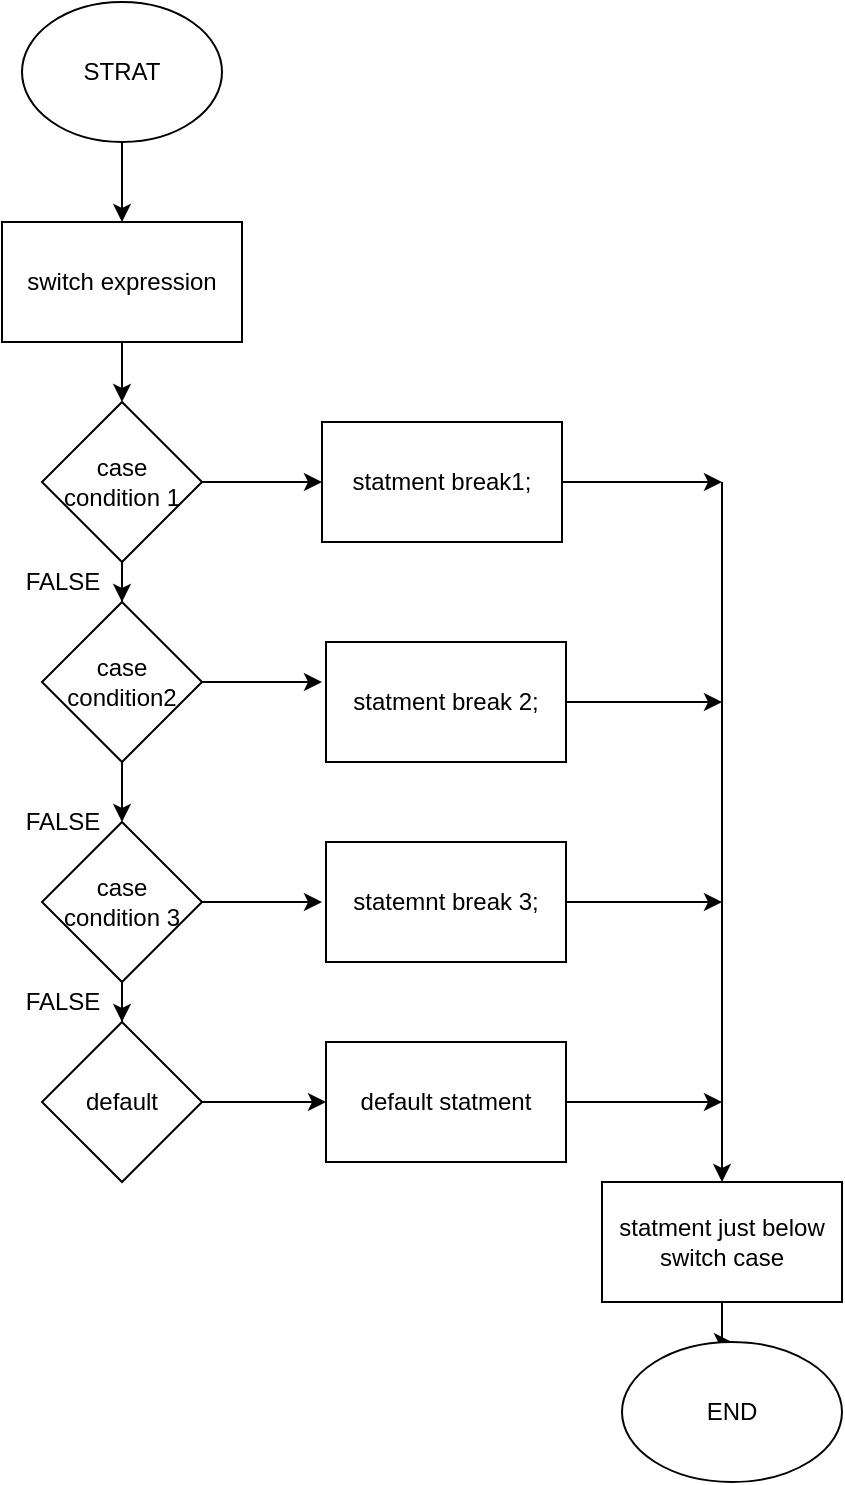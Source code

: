 <mxfile version="20.2.3" type="device"><diagram id="-7WphJzB2mFm_TVHZQI6" name="Page-1"><mxGraphModel dx="868" dy="482" grid="1" gridSize="10" guides="1" tooltips="1" connect="1" arrows="1" fold="1" page="1" pageScale="1" pageWidth="850" pageHeight="1100" math="0" shadow="0"><root><mxCell id="0"/><mxCell id="1" parent="0"/><mxCell id="3doSvT67dDnAyXF24VnI-3" style="edgeStyle=orthogonalEdgeStyle;rounded=0;orthogonalLoop=1;jettySize=auto;html=1;entryX=0.5;entryY=0;entryDx=0;entryDy=0;" edge="1" parent="1" source="3doSvT67dDnAyXF24VnI-1" target="3doSvT67dDnAyXF24VnI-2"><mxGeometry relative="1" as="geometry"/></mxCell><mxCell id="3doSvT67dDnAyXF24VnI-1" value="STRAT" style="ellipse;whiteSpace=wrap;html=1;" vertex="1" parent="1"><mxGeometry x="330" y="60" width="100" height="70" as="geometry"/></mxCell><mxCell id="3doSvT67dDnAyXF24VnI-7" style="edgeStyle=orthogonalEdgeStyle;rounded=0;orthogonalLoop=1;jettySize=auto;html=1;entryX=0.5;entryY=0;entryDx=0;entryDy=0;" edge="1" parent="1" source="3doSvT67dDnAyXF24VnI-2" target="3doSvT67dDnAyXF24VnI-4"><mxGeometry relative="1" as="geometry"/></mxCell><mxCell id="3doSvT67dDnAyXF24VnI-2" value="switch expression" style="rounded=0;whiteSpace=wrap;html=1;" vertex="1" parent="1"><mxGeometry x="320" y="170" width="120" height="60" as="geometry"/></mxCell><mxCell id="3doSvT67dDnAyXF24VnI-8" style="edgeStyle=orthogonalEdgeStyle;rounded=0;orthogonalLoop=1;jettySize=auto;html=1;entryX=0.5;entryY=0;entryDx=0;entryDy=0;" edge="1" parent="1" source="3doSvT67dDnAyXF24VnI-4" target="3doSvT67dDnAyXF24VnI-6"><mxGeometry relative="1" as="geometry"/></mxCell><mxCell id="3doSvT67dDnAyXF24VnI-13" style="edgeStyle=orthogonalEdgeStyle;rounded=0;orthogonalLoop=1;jettySize=auto;html=1;entryX=0;entryY=0.5;entryDx=0;entryDy=0;" edge="1" parent="1" source="3doSvT67dDnAyXF24VnI-4" target="3doSvT67dDnAyXF24VnI-9"><mxGeometry relative="1" as="geometry"/></mxCell><mxCell id="3doSvT67dDnAyXF24VnI-4" value="case&lt;br&gt;condition 1" style="rhombus;whiteSpace=wrap;html=1;" vertex="1" parent="1"><mxGeometry x="340" y="260" width="80" height="80" as="geometry"/></mxCell><mxCell id="3doSvT67dDnAyXF24VnI-12" style="edgeStyle=orthogonalEdgeStyle;rounded=0;orthogonalLoop=1;jettySize=auto;html=1;" edge="1" parent="1" source="3doSvT67dDnAyXF24VnI-6"><mxGeometry relative="1" as="geometry"><mxPoint x="480" y="400" as="targetPoint"/></mxGeometry></mxCell><mxCell id="3doSvT67dDnAyXF24VnI-18" style="edgeStyle=orthogonalEdgeStyle;rounded=0;orthogonalLoop=1;jettySize=auto;html=1;entryX=0.5;entryY=0;entryDx=0;entryDy=0;" edge="1" parent="1" source="3doSvT67dDnAyXF24VnI-6" target="3doSvT67dDnAyXF24VnI-17"><mxGeometry relative="1" as="geometry"/></mxCell><mxCell id="3doSvT67dDnAyXF24VnI-6" value="case&lt;br&gt;condition2" style="rhombus;whiteSpace=wrap;html=1;" vertex="1" parent="1"><mxGeometry x="340" y="360" width="80" height="80" as="geometry"/></mxCell><mxCell id="3doSvT67dDnAyXF24VnI-14" style="edgeStyle=orthogonalEdgeStyle;rounded=0;orthogonalLoop=1;jettySize=auto;html=1;" edge="1" parent="1" source="3doSvT67dDnAyXF24VnI-9"><mxGeometry relative="1" as="geometry"><mxPoint x="680" y="300" as="targetPoint"/></mxGeometry></mxCell><mxCell id="3doSvT67dDnAyXF24VnI-9" value="statment break1;" style="rounded=0;whiteSpace=wrap;html=1;" vertex="1" parent="1"><mxGeometry x="480" y="270" width="120" height="60" as="geometry"/></mxCell><mxCell id="3doSvT67dDnAyXF24VnI-15" style="edgeStyle=orthogonalEdgeStyle;rounded=0;orthogonalLoop=1;jettySize=auto;html=1;" edge="1" parent="1" source="3doSvT67dDnAyXF24VnI-10"><mxGeometry relative="1" as="geometry"><mxPoint x="680" y="410" as="targetPoint"/></mxGeometry></mxCell><mxCell id="3doSvT67dDnAyXF24VnI-10" value="statment break 2;" style="rounded=0;whiteSpace=wrap;html=1;" vertex="1" parent="1"><mxGeometry x="482" y="380" width="120" height="60" as="geometry"/></mxCell><mxCell id="3doSvT67dDnAyXF24VnI-16" value="FALSE" style="text;html=1;align=center;verticalAlign=middle;resizable=0;points=[];autosize=1;strokeColor=none;fillColor=none;" vertex="1" parent="1"><mxGeometry x="320" y="335" width="60" height="30" as="geometry"/></mxCell><mxCell id="3doSvT67dDnAyXF24VnI-20" style="edgeStyle=orthogonalEdgeStyle;rounded=0;orthogonalLoop=1;jettySize=auto;html=1;" edge="1" parent="1" source="3doSvT67dDnAyXF24VnI-17"><mxGeometry relative="1" as="geometry"><mxPoint x="480" y="510" as="targetPoint"/></mxGeometry></mxCell><mxCell id="3doSvT67dDnAyXF24VnI-23" style="edgeStyle=orthogonalEdgeStyle;rounded=0;orthogonalLoop=1;jettySize=auto;html=1;entryX=0.5;entryY=0;entryDx=0;entryDy=0;" edge="1" parent="1" source="3doSvT67dDnAyXF24VnI-17" target="3doSvT67dDnAyXF24VnI-22"><mxGeometry relative="1" as="geometry"/></mxCell><mxCell id="3doSvT67dDnAyXF24VnI-17" value="case&lt;br&gt;condition 3" style="rhombus;whiteSpace=wrap;html=1;" vertex="1" parent="1"><mxGeometry x="340" y="470" width="80" height="80" as="geometry"/></mxCell><mxCell id="3doSvT67dDnAyXF24VnI-28" style="edgeStyle=orthogonalEdgeStyle;rounded=0;orthogonalLoop=1;jettySize=auto;html=1;" edge="1" parent="1" source="3doSvT67dDnAyXF24VnI-19"><mxGeometry relative="1" as="geometry"><mxPoint x="680" y="510" as="targetPoint"/></mxGeometry></mxCell><mxCell id="3doSvT67dDnAyXF24VnI-19" value="statemnt break 3;" style="rounded=0;whiteSpace=wrap;html=1;" vertex="1" parent="1"><mxGeometry x="482" y="480" width="120" height="60" as="geometry"/></mxCell><mxCell id="3doSvT67dDnAyXF24VnI-21" value="FALSE" style="text;html=1;align=center;verticalAlign=middle;resizable=0;points=[];autosize=1;strokeColor=none;fillColor=none;" vertex="1" parent="1"><mxGeometry x="320" y="455" width="60" height="30" as="geometry"/></mxCell><mxCell id="3doSvT67dDnAyXF24VnI-25" style="edgeStyle=orthogonalEdgeStyle;rounded=0;orthogonalLoop=1;jettySize=auto;html=1;" edge="1" parent="1" source="3doSvT67dDnAyXF24VnI-22" target="3doSvT67dDnAyXF24VnI-26"><mxGeometry relative="1" as="geometry"><mxPoint x="480" y="610" as="targetPoint"/></mxGeometry></mxCell><mxCell id="3doSvT67dDnAyXF24VnI-22" value="default" style="rhombus;whiteSpace=wrap;html=1;" vertex="1" parent="1"><mxGeometry x="340" y="570" width="80" height="80" as="geometry"/></mxCell><mxCell id="3doSvT67dDnAyXF24VnI-24" value="FALSE" style="text;html=1;align=center;verticalAlign=middle;resizable=0;points=[];autosize=1;strokeColor=none;fillColor=none;" vertex="1" parent="1"><mxGeometry x="320" y="545" width="60" height="30" as="geometry"/></mxCell><mxCell id="3doSvT67dDnAyXF24VnI-29" style="edgeStyle=orthogonalEdgeStyle;rounded=0;orthogonalLoop=1;jettySize=auto;html=1;" edge="1" parent="1" source="3doSvT67dDnAyXF24VnI-26"><mxGeometry relative="1" as="geometry"><mxPoint x="680" y="610" as="targetPoint"/></mxGeometry></mxCell><mxCell id="3doSvT67dDnAyXF24VnI-26" value="default statment" style="rounded=0;whiteSpace=wrap;html=1;" vertex="1" parent="1"><mxGeometry x="482" y="580" width="120" height="60" as="geometry"/></mxCell><mxCell id="3doSvT67dDnAyXF24VnI-30" value="" style="endArrow=classic;html=1;rounded=0;" edge="1" parent="1" target="3doSvT67dDnAyXF24VnI-31"><mxGeometry width="50" height="50" relative="1" as="geometry"><mxPoint x="680" y="300" as="sourcePoint"/><mxPoint x="680" y="680" as="targetPoint"/></mxGeometry></mxCell><mxCell id="3doSvT67dDnAyXF24VnI-32" style="edgeStyle=orthogonalEdgeStyle;rounded=0;orthogonalLoop=1;jettySize=auto;html=1;" edge="1" parent="1" source="3doSvT67dDnAyXF24VnI-31" target="3doSvT67dDnAyXF24VnI-33"><mxGeometry relative="1" as="geometry"><mxPoint x="680" y="770" as="targetPoint"/></mxGeometry></mxCell><mxCell id="3doSvT67dDnAyXF24VnI-31" value="statment just below switch case" style="rounded=0;whiteSpace=wrap;html=1;" vertex="1" parent="1"><mxGeometry x="620" y="650" width="120" height="60" as="geometry"/></mxCell><mxCell id="3doSvT67dDnAyXF24VnI-33" value="END" style="ellipse;whiteSpace=wrap;html=1;" vertex="1" parent="1"><mxGeometry x="630" y="730" width="110" height="70" as="geometry"/></mxCell></root></mxGraphModel></diagram></mxfile>
